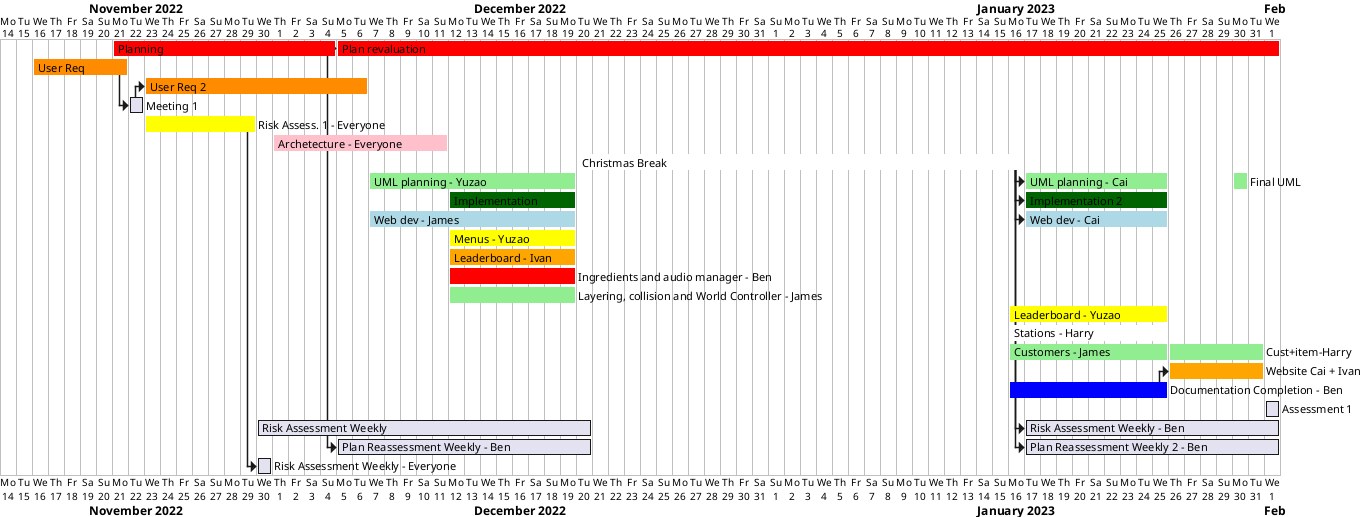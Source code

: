 @startgantt

Project starts 2022-11-14

[Planning] starts 2022-11-21 and ends 2022-12-04

[User Req] starts 2022-11-16 and ends 2022-11-21
[User Req 2] starts 2022-11-23 and ends 2022-12-06

[Meeting 1] starts at [User Req]'s end
[User Req 2] starts at [Meeting 1]'s end

[Risk Assess. 1 - Everyone] starts 2022-11-23 and ends 2022-11-29

[Archetecture - Everyone] starts 2022-12-01 and ends 2022-12-11 and is colored in Pink

[Christmas Break] starts 2022-12-20 and ends 2023-01-16 and is colored in White

[UML planning - Yuzao] starts 2022-12-07 and ends 2022-12-19
[Implementation] starts 2022-12-12 and ends 2022-12-19
[Web dev - James] starts 2022-12-07 and ends 2022-12-19

[Menus - Yuzao] starts 2022-12-12 and ends 2022-12-19 and is colored in Yellow
[Leaderboard - Ivan] starts 2022-12-12 and ends 2022-12-19 and is colored in Orange
[Ingredients and audio manager - Ben] starts 2022-12-12 and ends 2022-12-19 and is colored in Red
[Layering, collision and World Controller - James] starts 2022-12-12 and ends 2022-12-19 and is colored in LightGreen


[Leaderboard - Yuzao] starts 2023-01-16 and ends 2023-01-25 and is colored in yellow

[Stations - Harry] starts 2023-01-16 and ends 2023-01-25 and is colored in Lilac
[Customers - James] starts 2023-01-16 and ends 2023-01-25 and is colored in LightGreen
[Cust+item-Harry] starts 2023-01-26 and ends 2023-01-31 and displays on same row as [Customers - James]
[Cust+item-Harry] is colored in lightGreen

[Website Cai + Ivan] lasts 6 days
[Documentation Completion - Ben] lasts 10 days

[Website Cai + Ivan] starts 2023-01-24
[Documentation Completion - Ben] starts 2023-01-16
[Assessment 1] starts 2023-02-01


[Web dev - Cai] starts at [Christmas Break]'s end and ends 2023-01-25 and displays on same row as [Web dev - James]
[UML planning - Cai] starts at [Christmas Break]'s end and ends 2023-01-25 and displays on same row as [UML planning - Yuzao]
[Implementation 2] starts at [Christmas Break]'s end and ends 2023-01-25 and displays on same row as [Implementation]
[Plan revaluation] starts at [Planning]'s end and displays on same row as [Planning]
[Plan revaluation] ends 2023-02-01
[Plan revaluation] is colored in red

[Website Cai + Ivan] starts at [Documentation Completion - Ben]'s end
[Final UML] starts 2023-01-30 and displays on same row as [UML planning - Cai]
[Risk Assessment Weekly] starts 2022-11-30 and ends 2022-12-20
[Plan Reassessment Weekly - Ben] starts 2022-12-05 and ends 2022-12-20

[Risk Assessment Weekly - Ben] starts at [Christmas Break]'s end and ends 2023-02-01 and displays on same row as [Risk Assessment Weekly]
[Plan Reassessment Weekly 2 - Ben] starts at [Christmas Break]'s end and ends 2023-02-01 and displays on same row as [Plan Reassessment Weekly - Ben]

[Risk Assessment Weekly - Everyone] starts at [Risk Assess. 1 - Everyone]'s end
[Plan Reassessment Weekly - Ben] starts at [Planning]'s end

[Website Cai + Ivan] is colored in Orange
[Documentation Completion - Ben] is colored in Blue
[Planning] is colored in Red
[Risk Assess. 1 - Everyone] is colored in Yellow
[Final UML] is colored in lightGreen

[Web dev - Cai] is colored in LightBlue
[UML planning - Cai] is colored in LightGreen
[Web dev - James] is colored in LightBlue
[UML planning - Yuzao] is colored in LightGreen
[Implementation] is colored in DarkGreen
[Implementation 2] is colored in DarkGreen

[User Req] is colored in DarkOrange
[User Req 2] is colored in DarkOrange


@endgantt

